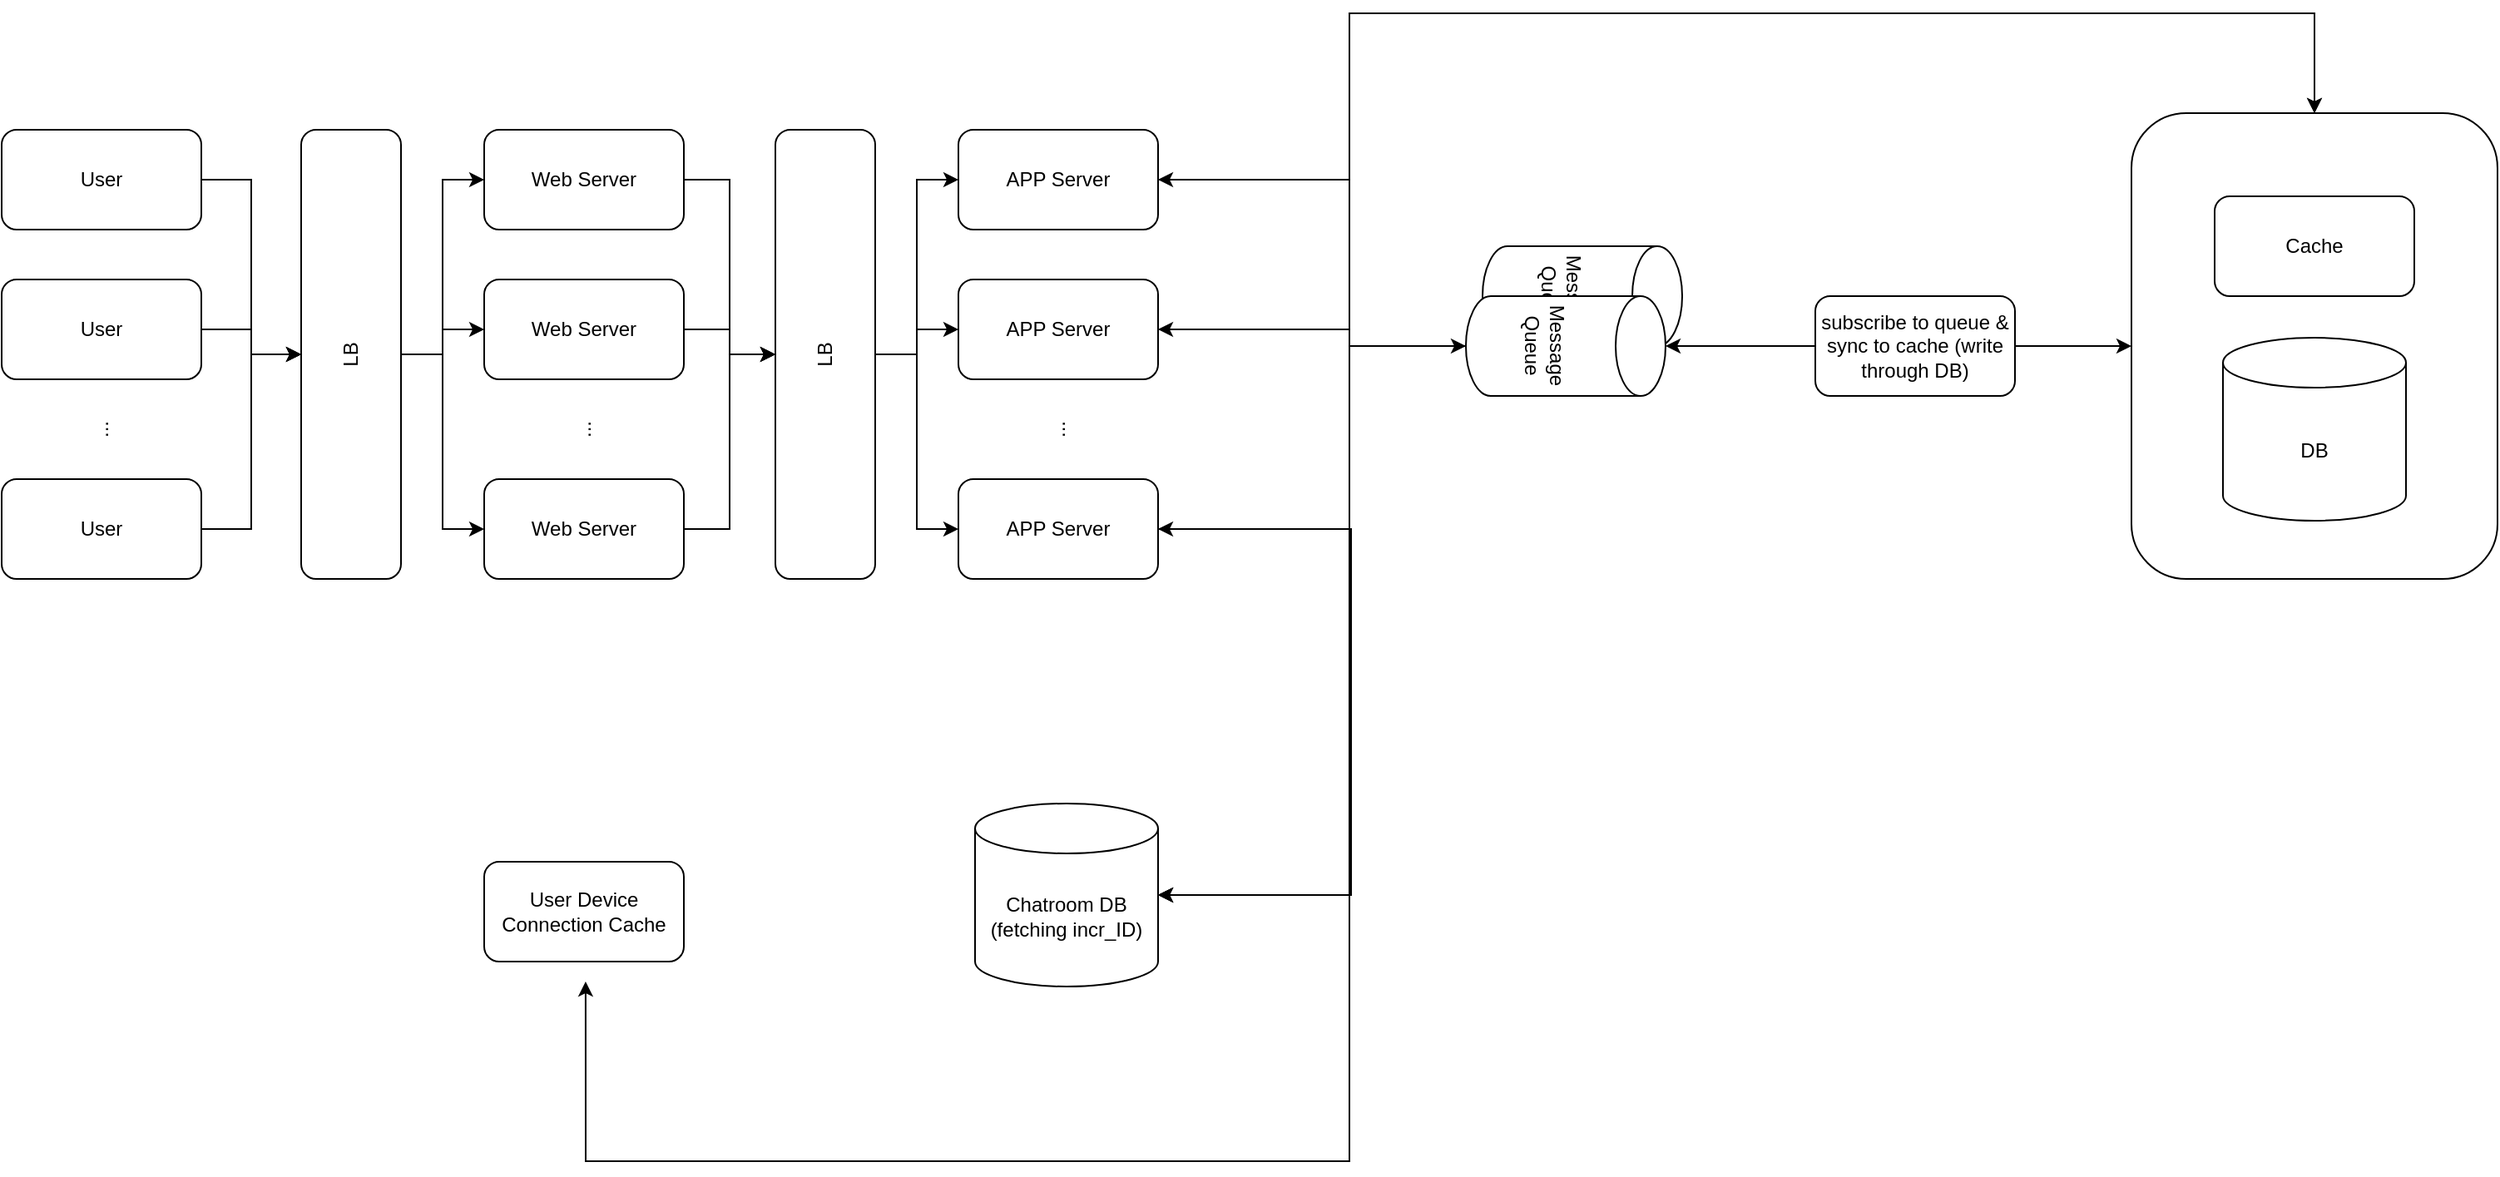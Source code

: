 <mxfile version="14.6.1" type="github">
  <diagram id="Ri_dV_QxxgGJ33HwZyiU" name="Page-1">
    <mxGraphModel dx="1422" dy="762" grid="1" gridSize="10" guides="1" tooltips="1" connect="1" arrows="1" fold="1" page="1" pageScale="1" pageWidth="850" pageHeight="1100" math="0" shadow="0">
      <root>
        <mxCell id="0" />
        <mxCell id="1" parent="0" />
        <mxCell id="qL_qDWSlDaNqRgMawLDd-32" value="Message Queue" style="shape=cylinder3;whiteSpace=wrap;html=1;boundedLbl=1;backgroundOutline=1;size=15;rotation=90;" vertex="1" parent="1">
          <mxGeometry x="970" y="130" width="60" height="120" as="geometry" />
        </mxCell>
        <mxCell id="qL_qDWSlDaNqRgMawLDd-29" style="edgeStyle=orthogonalEdgeStyle;rounded=0;orthogonalLoop=1;jettySize=auto;html=1;entryX=1;entryY=0.5;entryDx=0;entryDy=0;" edge="1" parent="1" source="qL_qDWSlDaNqRgMawLDd-3" target="SnRW_mnpKa16nUAEccEO-23">
          <mxGeometry relative="1" as="geometry">
            <Array as="points">
              <mxPoint x="1440" y="20" />
              <mxPoint x="860" y="20" />
              <mxPoint x="860" y="120" />
            </Array>
          </mxGeometry>
        </mxCell>
        <mxCell id="qL_qDWSlDaNqRgMawLDd-3" value="" style="rounded=1;whiteSpace=wrap;html=1;" vertex="1" parent="1">
          <mxGeometry x="1330" y="80" width="220" height="280" as="geometry" />
        </mxCell>
        <mxCell id="SnRW_mnpKa16nUAEccEO-1" value="" style="edgeStyle=orthogonalEdgeStyle;rounded=0;orthogonalLoop=1;jettySize=auto;html=1;" parent="1" source="SnRW_mnpKa16nUAEccEO-2" target="SnRW_mnpKa16nUAEccEO-11" edge="1">
          <mxGeometry relative="1" as="geometry" />
        </mxCell>
        <mxCell id="SnRW_mnpKa16nUAEccEO-2" value="User" style="rounded=1;whiteSpace=wrap;html=1;" parent="1" vertex="1">
          <mxGeometry x="50" y="90" width="120" height="60" as="geometry" />
        </mxCell>
        <mxCell id="SnRW_mnpKa16nUAEccEO-3" style="edgeStyle=orthogonalEdgeStyle;rounded=0;orthogonalLoop=1;jettySize=auto;html=1;entryX=0.5;entryY=0;entryDx=0;entryDy=0;" parent="1" source="SnRW_mnpKa16nUAEccEO-4" target="SnRW_mnpKa16nUAEccEO-11" edge="1">
          <mxGeometry relative="1" as="geometry" />
        </mxCell>
        <mxCell id="SnRW_mnpKa16nUAEccEO-4" value="User" style="rounded=1;whiteSpace=wrap;html=1;" parent="1" vertex="1">
          <mxGeometry x="50" y="180" width="120" height="60" as="geometry" />
        </mxCell>
        <mxCell id="SnRW_mnpKa16nUAEccEO-5" style="edgeStyle=orthogonalEdgeStyle;rounded=0;orthogonalLoop=1;jettySize=auto;html=1;entryX=0.5;entryY=0;entryDx=0;entryDy=0;" parent="1" source="SnRW_mnpKa16nUAEccEO-6" target="SnRW_mnpKa16nUAEccEO-11" edge="1">
          <mxGeometry relative="1" as="geometry" />
        </mxCell>
        <mxCell id="SnRW_mnpKa16nUAEccEO-6" value="User" style="rounded=1;whiteSpace=wrap;html=1;" parent="1" vertex="1">
          <mxGeometry x="50" y="300" width="120" height="60" as="geometry" />
        </mxCell>
        <mxCell id="SnRW_mnpKa16nUAEccEO-7" value="..." style="text;html=1;strokeColor=none;fillColor=none;align=center;verticalAlign=middle;whiteSpace=wrap;rounded=0;rotation=-90;" parent="1" vertex="1">
          <mxGeometry x="90" y="260" width="40" height="20" as="geometry" />
        </mxCell>
        <mxCell id="SnRW_mnpKa16nUAEccEO-8" style="edgeStyle=orthogonalEdgeStyle;rounded=0;orthogonalLoop=1;jettySize=auto;html=1;entryX=0;entryY=0.5;entryDx=0;entryDy=0;" parent="1" source="SnRW_mnpKa16nUAEccEO-11" target="SnRW_mnpKa16nUAEccEO-13" edge="1">
          <mxGeometry relative="1" as="geometry" />
        </mxCell>
        <mxCell id="SnRW_mnpKa16nUAEccEO-9" style="edgeStyle=orthogonalEdgeStyle;rounded=0;orthogonalLoop=1;jettySize=auto;html=1;entryX=0;entryY=0.5;entryDx=0;entryDy=0;" parent="1" source="SnRW_mnpKa16nUAEccEO-11" target="SnRW_mnpKa16nUAEccEO-15" edge="1">
          <mxGeometry relative="1" as="geometry" />
        </mxCell>
        <mxCell id="SnRW_mnpKa16nUAEccEO-10" style="edgeStyle=orthogonalEdgeStyle;rounded=0;orthogonalLoop=1;jettySize=auto;html=1;entryX=0;entryY=0.5;entryDx=0;entryDy=0;" parent="1" source="SnRW_mnpKa16nUAEccEO-11" target="SnRW_mnpKa16nUAEccEO-17" edge="1">
          <mxGeometry relative="1" as="geometry" />
        </mxCell>
        <mxCell id="SnRW_mnpKa16nUAEccEO-11" value="LB" style="rounded=1;whiteSpace=wrap;html=1;rotation=-90;" parent="1" vertex="1">
          <mxGeometry x="125" y="195" width="270" height="60" as="geometry" />
        </mxCell>
        <mxCell id="SnRW_mnpKa16nUAEccEO-12" value="" style="edgeStyle=orthogonalEdgeStyle;rounded=0;orthogonalLoop=1;jettySize=auto;html=1;" parent="1" source="SnRW_mnpKa16nUAEccEO-13" target="SnRW_mnpKa16nUAEccEO-22" edge="1">
          <mxGeometry relative="1" as="geometry" />
        </mxCell>
        <mxCell id="SnRW_mnpKa16nUAEccEO-13" value="Web Server" style="rounded=1;whiteSpace=wrap;html=1;" parent="1" vertex="1">
          <mxGeometry x="340" y="90" width="120" height="60" as="geometry" />
        </mxCell>
        <mxCell id="SnRW_mnpKa16nUAEccEO-14" style="edgeStyle=orthogonalEdgeStyle;rounded=0;orthogonalLoop=1;jettySize=auto;html=1;" parent="1" source="SnRW_mnpKa16nUAEccEO-15" target="SnRW_mnpKa16nUAEccEO-22" edge="1">
          <mxGeometry relative="1" as="geometry" />
        </mxCell>
        <mxCell id="SnRW_mnpKa16nUAEccEO-15" value="Web Server" style="rounded=1;whiteSpace=wrap;html=1;" parent="1" vertex="1">
          <mxGeometry x="340" y="180" width="120" height="60" as="geometry" />
        </mxCell>
        <mxCell id="SnRW_mnpKa16nUAEccEO-16" style="edgeStyle=orthogonalEdgeStyle;rounded=0;orthogonalLoop=1;jettySize=auto;html=1;entryX=0.5;entryY=0;entryDx=0;entryDy=0;" parent="1" source="SnRW_mnpKa16nUAEccEO-17" target="SnRW_mnpKa16nUAEccEO-22" edge="1">
          <mxGeometry relative="1" as="geometry" />
        </mxCell>
        <mxCell id="SnRW_mnpKa16nUAEccEO-17" value="Web Server" style="rounded=1;whiteSpace=wrap;html=1;" parent="1" vertex="1">
          <mxGeometry x="340" y="300" width="120" height="60" as="geometry" />
        </mxCell>
        <mxCell id="SnRW_mnpKa16nUAEccEO-18" value="..." style="text;html=1;strokeColor=none;fillColor=none;align=center;verticalAlign=middle;whiteSpace=wrap;rounded=0;rotation=-90;" parent="1" vertex="1">
          <mxGeometry x="380" y="260" width="40" height="20" as="geometry" />
        </mxCell>
        <mxCell id="SnRW_mnpKa16nUAEccEO-19" style="edgeStyle=orthogonalEdgeStyle;rounded=0;orthogonalLoop=1;jettySize=auto;html=1;entryX=0;entryY=0.5;entryDx=0;entryDy=0;" parent="1" source="SnRW_mnpKa16nUAEccEO-22" target="SnRW_mnpKa16nUAEccEO-23" edge="1">
          <mxGeometry relative="1" as="geometry" />
        </mxCell>
        <mxCell id="SnRW_mnpKa16nUAEccEO-20" style="edgeStyle=orthogonalEdgeStyle;rounded=0;orthogonalLoop=1;jettySize=auto;html=1;entryX=0;entryY=0.5;entryDx=0;entryDy=0;" parent="1" source="SnRW_mnpKa16nUAEccEO-22" target="SnRW_mnpKa16nUAEccEO-24" edge="1">
          <mxGeometry relative="1" as="geometry" />
        </mxCell>
        <mxCell id="SnRW_mnpKa16nUAEccEO-21" style="edgeStyle=orthogonalEdgeStyle;rounded=0;orthogonalLoop=1;jettySize=auto;html=1;entryX=0;entryY=0.5;entryDx=0;entryDy=0;" parent="1" source="SnRW_mnpKa16nUAEccEO-22" target="SnRW_mnpKa16nUAEccEO-25" edge="1">
          <mxGeometry relative="1" as="geometry" />
        </mxCell>
        <mxCell id="SnRW_mnpKa16nUAEccEO-22" value="LB" style="rounded=1;whiteSpace=wrap;html=1;rotation=-90;" parent="1" vertex="1">
          <mxGeometry x="410" y="195" width="270" height="60" as="geometry" />
        </mxCell>
        <mxCell id="qL_qDWSlDaNqRgMawLDd-8" style="edgeStyle=orthogonalEdgeStyle;rounded=0;orthogonalLoop=1;jettySize=auto;html=1;entryX=1;entryY=0.5;entryDx=0;entryDy=0;entryPerimeter=0;" edge="1" parent="1" source="SnRW_mnpKa16nUAEccEO-23" target="qL_qDWSlDaNqRgMawLDd-4">
          <mxGeometry relative="1" as="geometry">
            <Array as="points">
              <mxPoint x="860" y="120" />
              <mxPoint x="860" y="550" />
            </Array>
          </mxGeometry>
        </mxCell>
        <mxCell id="qL_qDWSlDaNqRgMawLDd-27" style="edgeStyle=orthogonalEdgeStyle;rounded=0;orthogonalLoop=1;jettySize=auto;html=1;" edge="1" parent="1" source="SnRW_mnpKa16nUAEccEO-23" target="qL_qDWSlDaNqRgMawLDd-3">
          <mxGeometry relative="1" as="geometry">
            <Array as="points">
              <mxPoint x="860" y="120" />
              <mxPoint x="860" y="20" />
              <mxPoint x="1440" y="20" />
            </Array>
          </mxGeometry>
        </mxCell>
        <mxCell id="qL_qDWSlDaNqRgMawLDd-28" style="edgeStyle=orthogonalEdgeStyle;rounded=0;orthogonalLoop=1;jettySize=auto;html=1;entryX=0.5;entryY=1;entryDx=0;entryDy=0;entryPerimeter=0;" edge="1" parent="1" source="SnRW_mnpKa16nUAEccEO-23" target="qL_qDWSlDaNqRgMawLDd-13">
          <mxGeometry relative="1" as="geometry">
            <Array as="points">
              <mxPoint x="860" y="120" />
              <mxPoint x="860" y="220" />
            </Array>
          </mxGeometry>
        </mxCell>
        <mxCell id="SnRW_mnpKa16nUAEccEO-23" value="APP Server" style="rounded=1;whiteSpace=wrap;html=1;" parent="1" vertex="1">
          <mxGeometry x="625" y="90" width="120" height="60" as="geometry" />
        </mxCell>
        <mxCell id="qL_qDWSlDaNqRgMawLDd-9" style="edgeStyle=orthogonalEdgeStyle;rounded=0;orthogonalLoop=1;jettySize=auto;html=1;entryX=1;entryY=0.5;entryDx=0;entryDy=0;entryPerimeter=0;" edge="1" parent="1" source="SnRW_mnpKa16nUAEccEO-24" target="qL_qDWSlDaNqRgMawLDd-4">
          <mxGeometry relative="1" as="geometry">
            <Array as="points">
              <mxPoint x="860" y="210" />
              <mxPoint x="860" y="550" />
            </Array>
          </mxGeometry>
        </mxCell>
        <mxCell id="qL_qDWSlDaNqRgMawLDd-25" style="edgeStyle=orthogonalEdgeStyle;rounded=0;orthogonalLoop=1;jettySize=auto;html=1;entryX=0.5;entryY=0;entryDx=0;entryDy=0;" edge="1" parent="1" source="SnRW_mnpKa16nUAEccEO-24" target="qL_qDWSlDaNqRgMawLDd-3">
          <mxGeometry relative="1" as="geometry">
            <Array as="points">
              <mxPoint x="860" y="210" />
              <mxPoint x="860" y="20" />
              <mxPoint x="1440" y="20" />
            </Array>
          </mxGeometry>
        </mxCell>
        <mxCell id="SnRW_mnpKa16nUAEccEO-24" value="APP Server" style="rounded=1;whiteSpace=wrap;html=1;" parent="1" vertex="1">
          <mxGeometry x="625" y="180" width="120" height="60" as="geometry" />
        </mxCell>
        <mxCell id="qL_qDWSlDaNqRgMawLDd-10" style="edgeStyle=orthogonalEdgeStyle;rounded=0;orthogonalLoop=1;jettySize=auto;html=1;entryX=1;entryY=0.5;entryDx=0;entryDy=0;entryPerimeter=0;" edge="1" parent="1" source="SnRW_mnpKa16nUAEccEO-25" target="qL_qDWSlDaNqRgMawLDd-4">
          <mxGeometry relative="1" as="geometry">
            <Array as="points">
              <mxPoint x="861" y="330" />
              <mxPoint x="861" y="550" />
            </Array>
          </mxGeometry>
        </mxCell>
        <mxCell id="qL_qDWSlDaNqRgMawLDd-34" style="edgeStyle=orthogonalEdgeStyle;rounded=0;orthogonalLoop=1;jettySize=auto;html=1;entryX=0.508;entryY=1.2;entryDx=0;entryDy=0;entryPerimeter=0;" edge="1" parent="1" source="SnRW_mnpKa16nUAEccEO-25" target="qL_qDWSlDaNqRgMawLDd-33">
          <mxGeometry relative="1" as="geometry">
            <Array as="points">
              <mxPoint x="860" y="330" />
              <mxPoint x="860" y="710" />
              <mxPoint x="401" y="710" />
            </Array>
          </mxGeometry>
        </mxCell>
        <mxCell id="SnRW_mnpKa16nUAEccEO-25" value="APP Server" style="rounded=1;whiteSpace=wrap;html=1;" parent="1" vertex="1">
          <mxGeometry x="625" y="300" width="120" height="60" as="geometry" />
        </mxCell>
        <mxCell id="SnRW_mnpKa16nUAEccEO-26" value="..." style="text;html=1;strokeColor=none;fillColor=none;align=center;verticalAlign=middle;whiteSpace=wrap;rounded=0;rotation=-90;" parent="1" vertex="1">
          <mxGeometry x="665" y="260" width="40" height="20" as="geometry" />
        </mxCell>
        <mxCell id="qL_qDWSlDaNqRgMawLDd-1" value="Cache" style="rounded=1;whiteSpace=wrap;html=1;" vertex="1" parent="1">
          <mxGeometry x="1380" y="130" width="120" height="60" as="geometry" />
        </mxCell>
        <mxCell id="qL_qDWSlDaNqRgMawLDd-2" value="DB" style="shape=cylinder3;whiteSpace=wrap;html=1;boundedLbl=1;backgroundOutline=1;size=15;" vertex="1" parent="1">
          <mxGeometry x="1385" y="215" width="110" height="110" as="geometry" />
        </mxCell>
        <mxCell id="qL_qDWSlDaNqRgMawLDd-4" value="Chatroom DB (fetching incr_ID)" style="shape=cylinder3;whiteSpace=wrap;html=1;boundedLbl=1;backgroundOutline=1;size=15;" vertex="1" parent="1">
          <mxGeometry x="635" y="495" width="110" height="110" as="geometry" />
        </mxCell>
        <mxCell id="qL_qDWSlDaNqRgMawLDd-30" style="edgeStyle=orthogonalEdgeStyle;rounded=0;orthogonalLoop=1;jettySize=auto;html=1;entryX=1;entryY=0.5;entryDx=0;entryDy=0;" edge="1" parent="1" source="qL_qDWSlDaNqRgMawLDd-13" target="SnRW_mnpKa16nUAEccEO-24">
          <mxGeometry relative="1" as="geometry">
            <Array as="points">
              <mxPoint x="860" y="220" />
              <mxPoint x="860" y="210" />
            </Array>
          </mxGeometry>
        </mxCell>
        <mxCell id="qL_qDWSlDaNqRgMawLDd-31" style="edgeStyle=orthogonalEdgeStyle;rounded=0;orthogonalLoop=1;jettySize=auto;html=1;entryX=1;entryY=0.5;entryDx=0;entryDy=0;" edge="1" parent="1" source="qL_qDWSlDaNqRgMawLDd-13" target="SnRW_mnpKa16nUAEccEO-25">
          <mxGeometry relative="1" as="geometry">
            <Array as="points">
              <mxPoint x="860" y="220" />
              <mxPoint x="860" y="330" />
            </Array>
          </mxGeometry>
        </mxCell>
        <mxCell id="qL_qDWSlDaNqRgMawLDd-13" value="Message Queue" style="shape=cylinder3;whiteSpace=wrap;html=1;boundedLbl=1;backgroundOutline=1;size=15;rotation=90;" vertex="1" parent="1">
          <mxGeometry x="960" y="160" width="60" height="120" as="geometry" />
        </mxCell>
        <mxCell id="qL_qDWSlDaNqRgMawLDd-22" value="" style="edgeStyle=orthogonalEdgeStyle;rounded=0;orthogonalLoop=1;jettySize=auto;html=1;" edge="1" parent="1" source="qL_qDWSlDaNqRgMawLDd-21" target="qL_qDWSlDaNqRgMawLDd-13">
          <mxGeometry relative="1" as="geometry" />
        </mxCell>
        <mxCell id="qL_qDWSlDaNqRgMawLDd-23" value="" style="edgeStyle=orthogonalEdgeStyle;rounded=0;orthogonalLoop=1;jettySize=auto;html=1;" edge="1" parent="1" source="qL_qDWSlDaNqRgMawLDd-21" target="qL_qDWSlDaNqRgMawLDd-3">
          <mxGeometry relative="1" as="geometry">
            <mxPoint x="1030" y="410" as="targetPoint" />
          </mxGeometry>
        </mxCell>
        <mxCell id="qL_qDWSlDaNqRgMawLDd-21" value="subscribe to queue &amp;amp; sync to cache (write through DB)" style="rounded=1;whiteSpace=wrap;html=1;" vertex="1" parent="1">
          <mxGeometry x="1140" y="190" width="120" height="60" as="geometry" />
        </mxCell>
        <mxCell id="qL_qDWSlDaNqRgMawLDd-33" value="User Device Connection Cache" style="rounded=1;whiteSpace=wrap;html=1;" vertex="1" parent="1">
          <mxGeometry x="340" y="530" width="120" height="60" as="geometry" />
        </mxCell>
      </root>
    </mxGraphModel>
  </diagram>
</mxfile>
